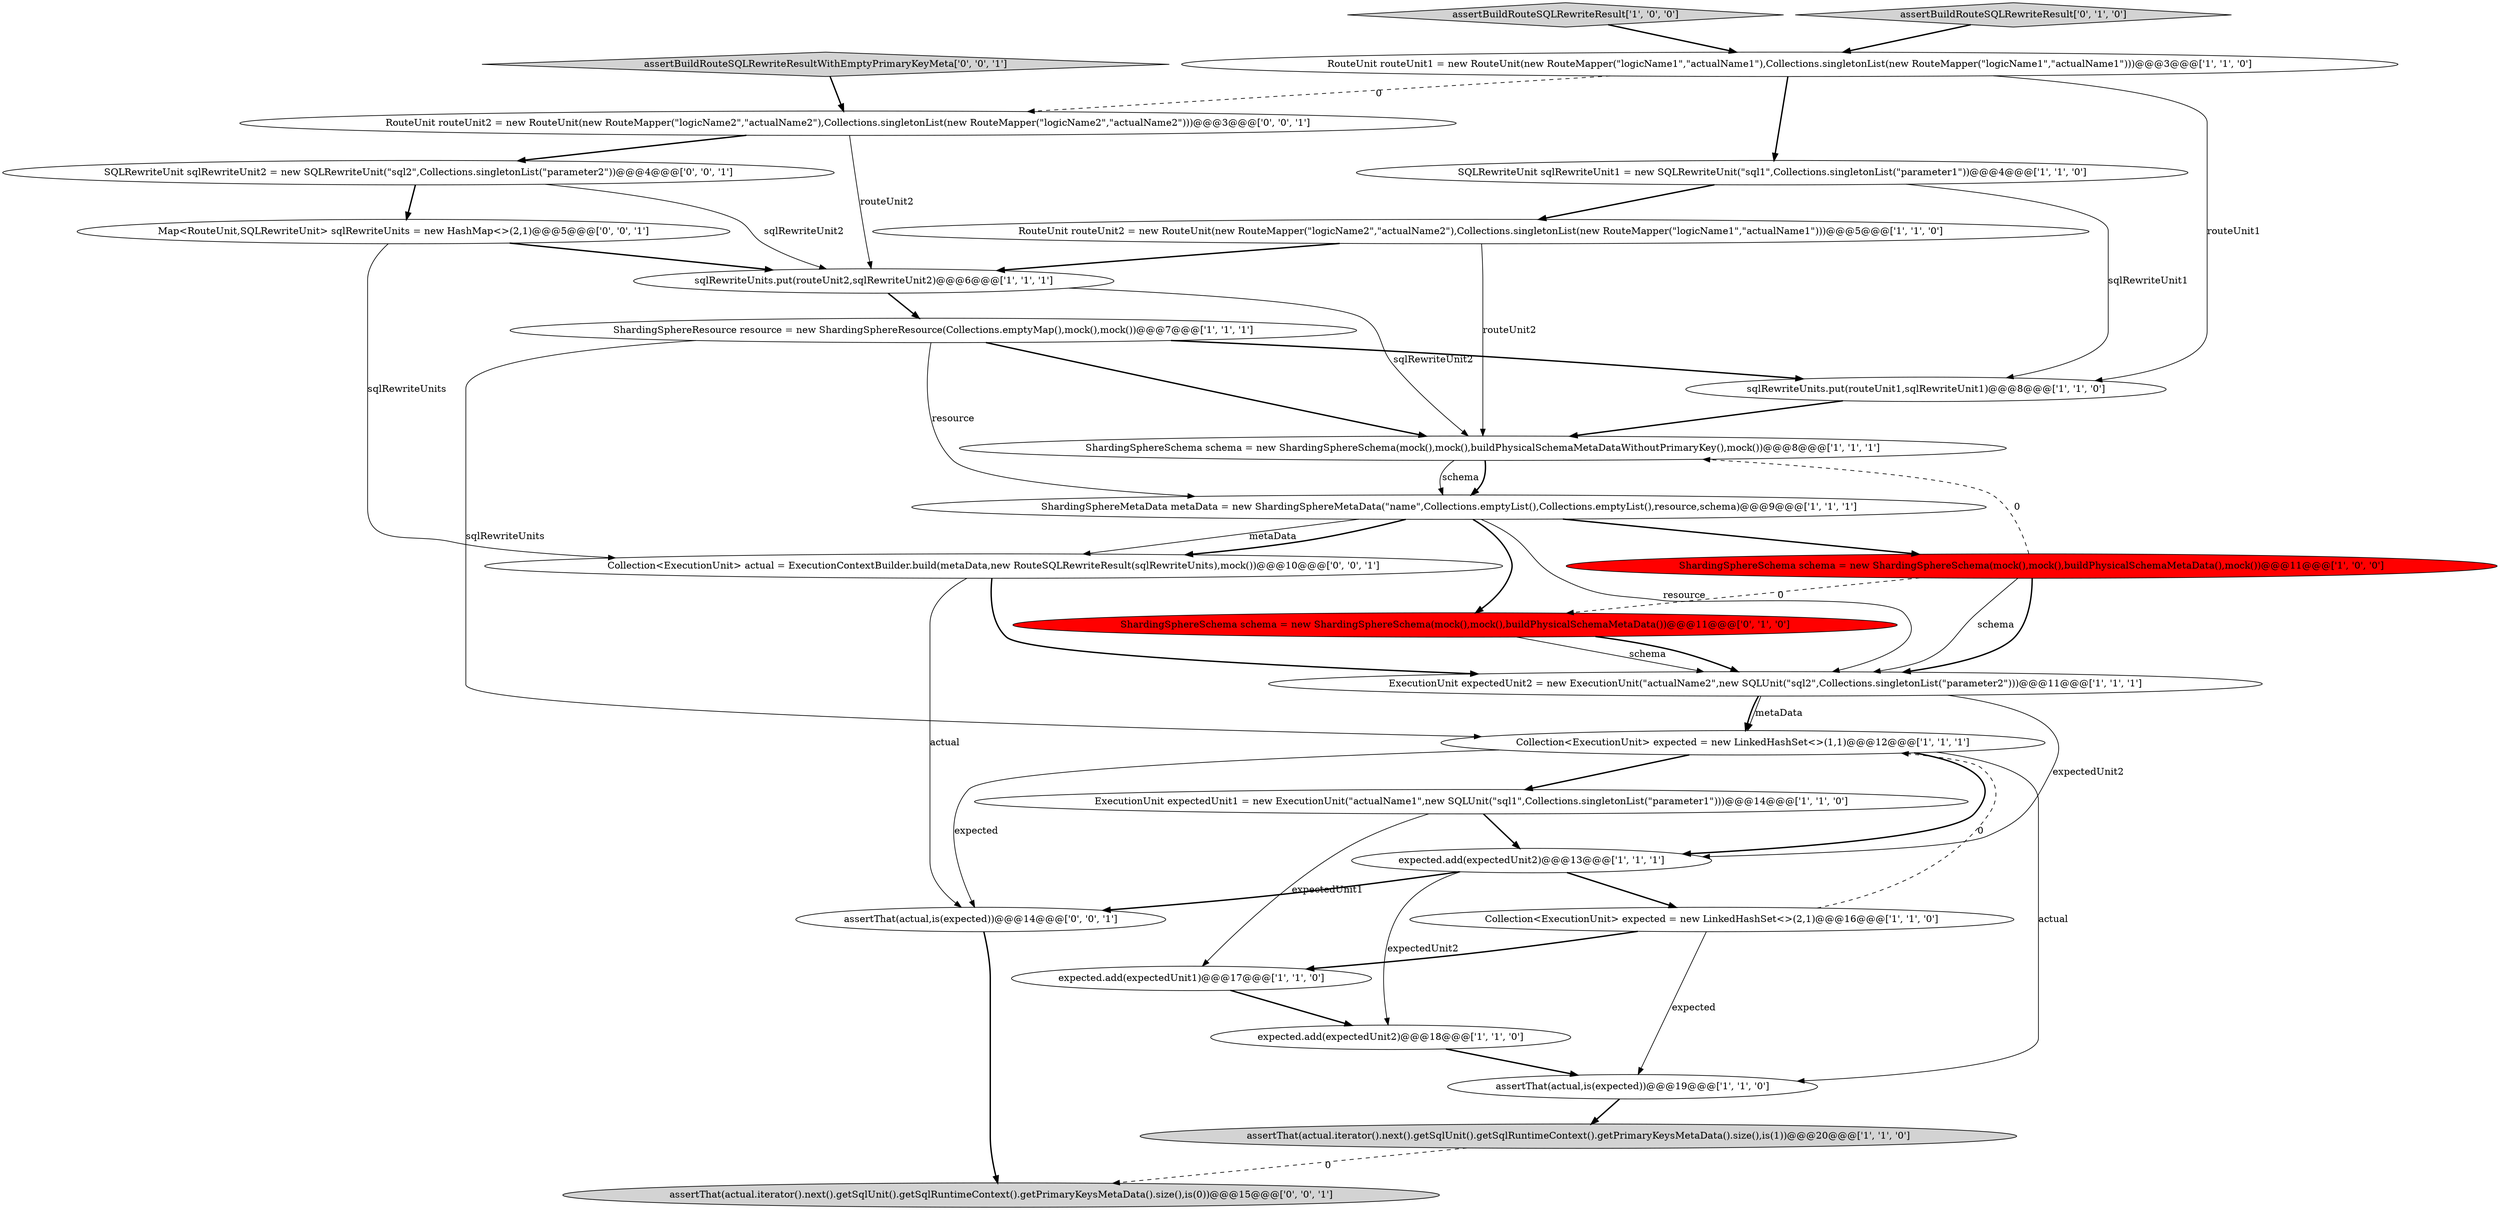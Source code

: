 digraph {
4 [style = filled, label = "expected.add(expectedUnit2)@@@18@@@['1', '1', '0']", fillcolor = white, shape = ellipse image = "AAA0AAABBB1BBB"];
5 [style = filled, label = "RouteUnit routeUnit1 = new RouteUnit(new RouteMapper(\"logicName1\",\"actualName1\"),Collections.singletonList(new RouteMapper(\"logicName1\",\"actualName1\")))@@@3@@@['1', '1', '0']", fillcolor = white, shape = ellipse image = "AAA0AAABBB1BBB"];
11 [style = filled, label = "ExecutionUnit expectedUnit2 = new ExecutionUnit(\"actualName2\",new SQLUnit(\"sql2\",Collections.singletonList(\"parameter2\")))@@@11@@@['1', '1', '1']", fillcolor = white, shape = ellipse image = "AAA0AAABBB1BBB"];
18 [style = filled, label = "assertThat(actual,is(expected))@@@19@@@['1', '1', '0']", fillcolor = white, shape = ellipse image = "AAA0AAABBB1BBB"];
3 [style = filled, label = "ExecutionUnit expectedUnit1 = new ExecutionUnit(\"actualName1\",new SQLUnit(\"sql1\",Collections.singletonList(\"parameter1\")))@@@14@@@['1', '1', '0']", fillcolor = white, shape = ellipse image = "AAA0AAABBB1BBB"];
6 [style = filled, label = "sqlRewriteUnits.put(routeUnit2,sqlRewriteUnit2)@@@6@@@['1', '1', '1']", fillcolor = white, shape = ellipse image = "AAA0AAABBB1BBB"];
24 [style = filled, label = "Map<RouteUnit,SQLRewriteUnit> sqlRewriteUnits = new HashMap<>(2,1)@@@5@@@['0', '0', '1']", fillcolor = white, shape = ellipse image = "AAA0AAABBB3BBB"];
25 [style = filled, label = "SQLRewriteUnit sqlRewriteUnit2 = new SQLRewriteUnit(\"sql2\",Collections.singletonList(\"parameter2\"))@@@4@@@['0', '0', '1']", fillcolor = white, shape = ellipse image = "AAA0AAABBB3BBB"];
22 [style = filled, label = "assertThat(actual,is(expected))@@@14@@@['0', '0', '1']", fillcolor = white, shape = ellipse image = "AAA0AAABBB3BBB"];
12 [style = filled, label = "ShardingSphereSchema schema = new ShardingSphereSchema(mock(),mock(),buildPhysicalSchemaMetaDataWithoutPrimaryKey(),mock())@@@8@@@['1', '1', '1']", fillcolor = white, shape = ellipse image = "AAA0AAABBB1BBB"];
14 [style = filled, label = "ShardingSphereResource resource = new ShardingSphereResource(Collections.emptyMap(),mock(),mock())@@@7@@@['1', '1', '1']", fillcolor = white, shape = ellipse image = "AAA0AAABBB1BBB"];
0 [style = filled, label = "Collection<ExecutionUnit> expected = new LinkedHashSet<>(2,1)@@@16@@@['1', '1', '0']", fillcolor = white, shape = ellipse image = "AAA0AAABBB1BBB"];
17 [style = filled, label = "Collection<ExecutionUnit> expected = new LinkedHashSet<>(1,1)@@@12@@@['1', '1', '1']", fillcolor = white, shape = ellipse image = "AAA0AAABBB1BBB"];
26 [style = filled, label = "assertThat(actual.iterator().next().getSqlUnit().getSqlRuntimeContext().getPrimaryKeysMetaData().size(),is(0))@@@15@@@['0', '0', '1']", fillcolor = lightgray, shape = ellipse image = "AAA0AAABBB3BBB"];
27 [style = filled, label = "Collection<ExecutionUnit> actual = ExecutionContextBuilder.build(metaData,new RouteSQLRewriteResult(sqlRewriteUnits),mock())@@@10@@@['0', '0', '1']", fillcolor = white, shape = ellipse image = "AAA0AAABBB3BBB"];
13 [style = filled, label = "ShardingSphereMetaData metaData = new ShardingSphereMetaData(\"name\",Collections.emptyList(),Collections.emptyList(),resource,schema)@@@9@@@['1', '1', '1']", fillcolor = white, shape = ellipse image = "AAA0AAABBB1BBB"];
23 [style = filled, label = "RouteUnit routeUnit2 = new RouteUnit(new RouteMapper(\"logicName2\",\"actualName2\"),Collections.singletonList(new RouteMapper(\"logicName2\",\"actualName2\")))@@@3@@@['0', '0', '1']", fillcolor = white, shape = ellipse image = "AAA0AAABBB3BBB"];
9 [style = filled, label = "expected.add(expectedUnit1)@@@17@@@['1', '1', '0']", fillcolor = white, shape = ellipse image = "AAA0AAABBB1BBB"];
1 [style = filled, label = "assertBuildRouteSQLRewriteResult['1', '0', '0']", fillcolor = lightgray, shape = diamond image = "AAA0AAABBB1BBB"];
16 [style = filled, label = "SQLRewriteUnit sqlRewriteUnit1 = new SQLRewriteUnit(\"sql1\",Collections.singletonList(\"parameter1\"))@@@4@@@['1', '1', '0']", fillcolor = white, shape = ellipse image = "AAA0AAABBB1BBB"];
2 [style = filled, label = "sqlRewriteUnits.put(routeUnit1,sqlRewriteUnit1)@@@8@@@['1', '1', '0']", fillcolor = white, shape = ellipse image = "AAA0AAABBB1BBB"];
8 [style = filled, label = "ShardingSphereSchema schema = new ShardingSphereSchema(mock(),mock(),buildPhysicalSchemaMetaData(),mock())@@@11@@@['1', '0', '0']", fillcolor = red, shape = ellipse image = "AAA1AAABBB1BBB"];
20 [style = filled, label = "ShardingSphereSchema schema = new ShardingSphereSchema(mock(),mock(),buildPhysicalSchemaMetaData())@@@11@@@['0', '1', '0']", fillcolor = red, shape = ellipse image = "AAA1AAABBB2BBB"];
15 [style = filled, label = "expected.add(expectedUnit2)@@@13@@@['1', '1', '1']", fillcolor = white, shape = ellipse image = "AAA0AAABBB1BBB"];
10 [style = filled, label = "RouteUnit routeUnit2 = new RouteUnit(new RouteMapper(\"logicName2\",\"actualName2\"),Collections.singletonList(new RouteMapper(\"logicName1\",\"actualName1\")))@@@5@@@['1', '1', '0']", fillcolor = white, shape = ellipse image = "AAA0AAABBB1BBB"];
7 [style = filled, label = "assertThat(actual.iterator().next().getSqlUnit().getSqlRuntimeContext().getPrimaryKeysMetaData().size(),is(1))@@@20@@@['1', '1', '0']", fillcolor = lightgray, shape = ellipse image = "AAA0AAABBB1BBB"];
21 [style = filled, label = "assertBuildRouteSQLRewriteResultWithEmptyPrimaryKeyMeta['0', '0', '1']", fillcolor = lightgray, shape = diamond image = "AAA0AAABBB3BBB"];
19 [style = filled, label = "assertBuildRouteSQLRewriteResult['0', '1', '0']", fillcolor = lightgray, shape = diamond image = "AAA0AAABBB2BBB"];
1->5 [style = bold, label=""];
22->26 [style = bold, label=""];
23->25 [style = bold, label=""];
0->9 [style = bold, label=""];
27->22 [style = solid, label="actual"];
10->12 [style = solid, label="routeUnit2"];
14->17 [style = solid, label="sqlRewriteUnits"];
16->10 [style = bold, label=""];
5->23 [style = dashed, label="0"];
15->4 [style = solid, label="expectedUnit2"];
9->4 [style = bold, label=""];
8->20 [style = dashed, label="0"];
8->11 [style = solid, label="schema"];
13->27 [style = solid, label="metaData"];
8->12 [style = dashed, label="0"];
4->18 [style = bold, label=""];
3->15 [style = bold, label=""];
16->2 [style = solid, label="sqlRewriteUnit1"];
3->9 [style = solid, label="expectedUnit1"];
25->6 [style = solid, label="sqlRewriteUnit2"];
14->13 [style = solid, label="resource"];
0->17 [style = dashed, label="0"];
10->6 [style = bold, label=""];
13->11 [style = solid, label="resource"];
11->17 [style = solid, label="metaData"];
23->6 [style = solid, label="routeUnit2"];
2->12 [style = bold, label=""];
15->22 [style = bold, label=""];
11->15 [style = solid, label="expectedUnit2"];
5->16 [style = bold, label=""];
6->14 [style = bold, label=""];
19->5 [style = bold, label=""];
12->13 [style = bold, label=""];
25->24 [style = bold, label=""];
20->11 [style = solid, label="schema"];
13->27 [style = bold, label=""];
27->11 [style = bold, label=""];
17->22 [style = solid, label="expected"];
0->18 [style = solid, label="expected"];
15->0 [style = bold, label=""];
14->12 [style = bold, label=""];
17->18 [style = solid, label="actual"];
24->27 [style = solid, label="sqlRewriteUnits"];
17->15 [style = bold, label=""];
17->3 [style = bold, label=""];
5->2 [style = solid, label="routeUnit1"];
12->13 [style = solid, label="schema"];
11->17 [style = bold, label=""];
14->2 [style = bold, label=""];
13->8 [style = bold, label=""];
18->7 [style = bold, label=""];
7->26 [style = dashed, label="0"];
24->6 [style = bold, label=""];
8->11 [style = bold, label=""];
21->23 [style = bold, label=""];
6->12 [style = solid, label="sqlRewriteUnit2"];
20->11 [style = bold, label=""];
13->20 [style = bold, label=""];
}
